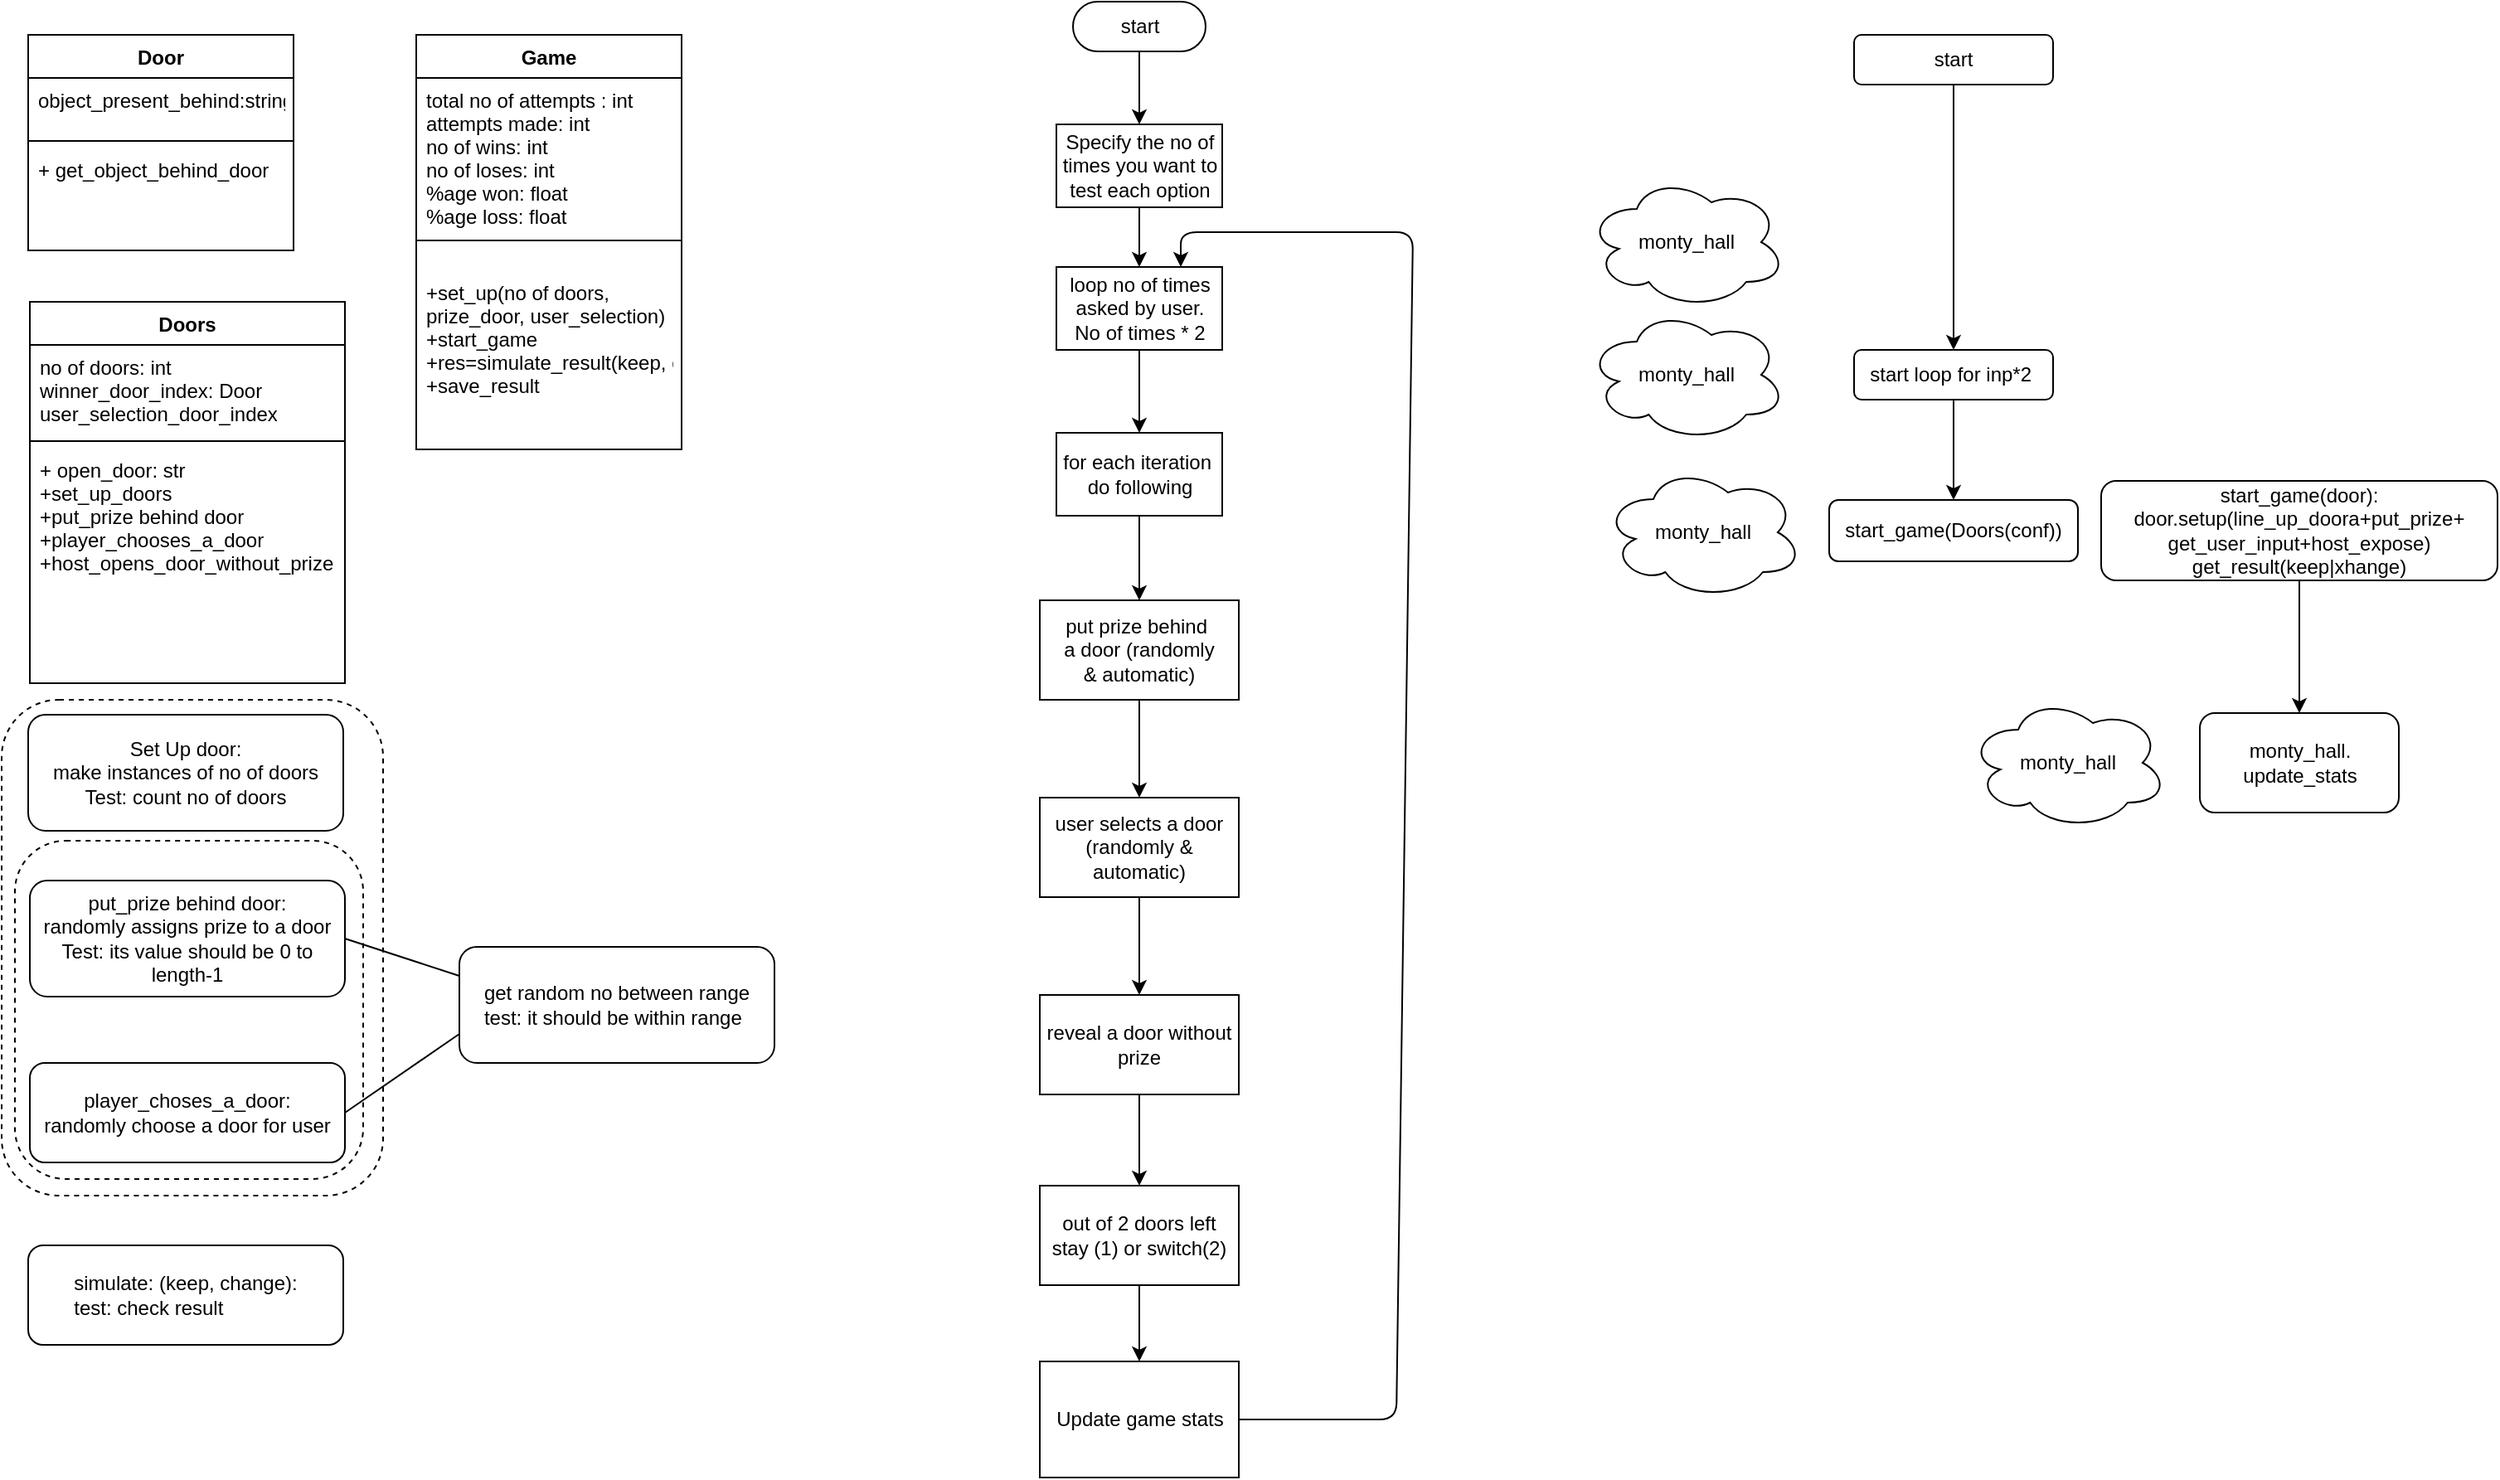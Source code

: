 <mxfile version="13.7.9" type="device"><diagram id="C5RBs43oDa-KdzZeNtuy" name="Page-1"><mxGraphModel dx="1426" dy="799" grid="1" gridSize="10" guides="1" tooltips="1" connect="1" arrows="1" fold="1" page="1" pageScale="1" pageWidth="827" pageHeight="1169" math="0" shadow="0"><root><mxCell id="WIyWlLk6GJQsqaUBKTNV-0"/><mxCell id="WIyWlLk6GJQsqaUBKTNV-1" parent="WIyWlLk6GJQsqaUBKTNV-0"/><mxCell id="O385P6nET6LfoZxsVgUq-25" value="&lt;p&gt;&lt;br&gt;&lt;/p&gt;" style="rounded=1;whiteSpace=wrap;html=1;dashed=1;" parent="WIyWlLk6GJQsqaUBKTNV-1" vertex="1"><mxGeometry x="4" y="431" width="230" height="299" as="geometry"/></mxCell><mxCell id="_3pKI4R7pHjlsrksdB6H-1" value="Door" style="swimlane;fontStyle=1;align=center;verticalAlign=top;childLayout=stackLayout;horizontal=1;startSize=26;horizontalStack=0;resizeParent=1;resizeParentMax=0;resizeLast=0;collapsible=1;marginBottom=0;" parent="WIyWlLk6GJQsqaUBKTNV-1" vertex="1"><mxGeometry x="20" y="30" width="160" height="130" as="geometry"/></mxCell><mxCell id="_3pKI4R7pHjlsrksdB6H-2" value="object_present_behind:string" style="text;strokeColor=none;fillColor=none;align=left;verticalAlign=top;spacingLeft=4;spacingRight=4;overflow=hidden;rotatable=0;points=[[0,0.5],[1,0.5]];portConstraint=eastwest;" parent="_3pKI4R7pHjlsrksdB6H-1" vertex="1"><mxGeometry y="26" width="160" height="34" as="geometry"/></mxCell><mxCell id="_3pKI4R7pHjlsrksdB6H-3" value="" style="line;strokeWidth=1;fillColor=none;align=left;verticalAlign=middle;spacingTop=-1;spacingLeft=3;spacingRight=3;rotatable=0;labelPosition=right;points=[];portConstraint=eastwest;" parent="_3pKI4R7pHjlsrksdB6H-1" vertex="1"><mxGeometry y="60" width="160" height="8" as="geometry"/></mxCell><mxCell id="_3pKI4R7pHjlsrksdB6H-4" value="+ get_object_behind_door" style="text;strokeColor=none;fillColor=none;align=left;verticalAlign=top;spacingLeft=4;spacingRight=4;overflow=hidden;rotatable=0;points=[[0,0.5],[1,0.5]];portConstraint=eastwest;" parent="_3pKI4R7pHjlsrksdB6H-1" vertex="1"><mxGeometry y="68" width="160" height="62" as="geometry"/></mxCell><mxCell id="_3pKI4R7pHjlsrksdB6H-5" value="Game" style="swimlane;fontStyle=1;align=center;verticalAlign=top;childLayout=stackLayout;horizontal=1;startSize=26;horizontalStack=0;resizeParent=1;resizeParentMax=0;resizeLast=0;collapsible=1;marginBottom=0;" parent="WIyWlLk6GJQsqaUBKTNV-1" vertex="1"><mxGeometry x="254" y="30" width="160" height="250" as="geometry"/></mxCell><mxCell id="_3pKI4R7pHjlsrksdB6H-6" value="total no of attempts : int&#10;attempts made: int&#10;no of wins: int&#10;no of loses: int&#10;%age won: float&#10;%age loss: float&#10;&#10;" style="text;strokeColor=none;fillColor=none;align=left;verticalAlign=top;spacingLeft=4;spacingRight=4;overflow=hidden;rotatable=0;points=[[0,0.5],[1,0.5]];portConstraint=eastwest;" parent="_3pKI4R7pHjlsrksdB6H-5" vertex="1"><mxGeometry y="26" width="160" height="94" as="geometry"/></mxCell><mxCell id="_3pKI4R7pHjlsrksdB6H-7" value="" style="line;strokeWidth=1;fillColor=none;align=left;verticalAlign=middle;spacingTop=-1;spacingLeft=3;spacingRight=3;rotatable=0;labelPosition=right;points=[];portConstraint=eastwest;" parent="_3pKI4R7pHjlsrksdB6H-5" vertex="1"><mxGeometry y="120" width="160" height="8" as="geometry"/></mxCell><mxCell id="_3pKI4R7pHjlsrksdB6H-8" value="&#10;+set_up(no of doors, &#10;prize_door, user_selection)&#10;+start_game&#10;+res=simulate_result(keep, change)&#10;+save_result" style="text;strokeColor=none;fillColor=none;align=left;verticalAlign=top;spacingLeft=4;spacingRight=4;overflow=hidden;rotatable=0;points=[[0,0.5],[1,0.5]];portConstraint=eastwest;" parent="_3pKI4R7pHjlsrksdB6H-5" vertex="1"><mxGeometry y="128" width="160" height="122" as="geometry"/></mxCell><mxCell id="_3pKI4R7pHjlsrksdB6H-23" value="Doors&#10;" style="swimlane;fontStyle=1;align=center;verticalAlign=top;childLayout=stackLayout;horizontal=1;startSize=26;horizontalStack=0;resizeParent=1;resizeParentMax=0;resizeLast=0;collapsible=1;marginBottom=0;" parent="WIyWlLk6GJQsqaUBKTNV-1" vertex="1"><mxGeometry x="21" y="191" width="190" height="230" as="geometry"/></mxCell><mxCell id="_3pKI4R7pHjlsrksdB6H-24" value="no of doors: int&#10;winner_door_index: Door&#10;user_selection_door_index" style="text;strokeColor=none;fillColor=none;align=left;verticalAlign=top;spacingLeft=4;spacingRight=4;overflow=hidden;rotatable=0;points=[[0,0.5],[1,0.5]];portConstraint=eastwest;" parent="_3pKI4R7pHjlsrksdB6H-23" vertex="1"><mxGeometry y="26" width="190" height="54" as="geometry"/></mxCell><mxCell id="_3pKI4R7pHjlsrksdB6H-25" value="" style="line;strokeWidth=1;fillColor=none;align=left;verticalAlign=middle;spacingTop=-1;spacingLeft=3;spacingRight=3;rotatable=0;labelPosition=right;points=[];portConstraint=eastwest;" parent="_3pKI4R7pHjlsrksdB6H-23" vertex="1"><mxGeometry y="80" width="190" height="8" as="geometry"/></mxCell><mxCell id="_3pKI4R7pHjlsrksdB6H-26" value="+ open_door: str&#10;+set_up_doors&#10;+put_prize behind door&#10;+player_chooses_a_door&#10;+host_opens_door_without_prize&#10;" style="text;strokeColor=none;fillColor=none;align=left;verticalAlign=top;spacingLeft=4;spacingRight=4;overflow=hidden;rotatable=0;points=[[0,0.5],[1,0.5]];portConstraint=eastwest;" parent="_3pKI4R7pHjlsrksdB6H-23" vertex="1"><mxGeometry y="88" width="190" height="142" as="geometry"/></mxCell><mxCell id="O385P6nET6LfoZxsVgUq-2" value="" style="edgeStyle=orthogonalEdgeStyle;rounded=0;orthogonalLoop=1;jettySize=auto;html=1;" parent="WIyWlLk6GJQsqaUBKTNV-1" source="O385P6nET6LfoZxsVgUq-0" target="O385P6nET6LfoZxsVgUq-1" edge="1"><mxGeometry relative="1" as="geometry"/></mxCell><mxCell id="O385P6nET6LfoZxsVgUq-0" value="start" style="html=1;dashed=0;whitespace=wrap;shape=mxgraph.dfd.start" parent="WIyWlLk6GJQsqaUBKTNV-1" vertex="1"><mxGeometry x="650" y="10" width="80" height="30" as="geometry"/></mxCell><mxCell id="O385P6nET6LfoZxsVgUq-4" value="" style="edgeStyle=orthogonalEdgeStyle;rounded=0;orthogonalLoop=1;jettySize=auto;html=1;" parent="WIyWlLk6GJQsqaUBKTNV-1" source="O385P6nET6LfoZxsVgUq-1" target="O385P6nET6LfoZxsVgUq-3" edge="1"><mxGeometry relative="1" as="geometry"/></mxCell><mxCell id="O385P6nET6LfoZxsVgUq-1" value="Specify the no of &lt;br&gt;times&amp;nbsp;you want&amp;nbsp;to &lt;br&gt;test&amp;nbsp;each option" style="html=1;dashed=0;whitespace=wrap;" parent="WIyWlLk6GJQsqaUBKTNV-1" vertex="1"><mxGeometry x="640" y="84" width="100" height="50" as="geometry"/></mxCell><mxCell id="O385P6nET6LfoZxsVgUq-7" value="" style="edgeStyle=orthogonalEdgeStyle;rounded=0;orthogonalLoop=1;jettySize=auto;html=1;" parent="WIyWlLk6GJQsqaUBKTNV-1" source="O385P6nET6LfoZxsVgUq-3" target="O385P6nET6LfoZxsVgUq-6" edge="1"><mxGeometry relative="1" as="geometry"/></mxCell><mxCell id="O385P6nET6LfoZxsVgUq-3" value="loop no of times&lt;br&gt;asked by user.&lt;br&gt;No of times * 2" style="html=1;dashed=0;whitespace=wrap;" parent="WIyWlLk6GJQsqaUBKTNV-1" vertex="1"><mxGeometry x="640" y="170" width="100" height="50" as="geometry"/></mxCell><mxCell id="O385P6nET6LfoZxsVgUq-9" value="" style="edgeStyle=orthogonalEdgeStyle;rounded=0;orthogonalLoop=1;jettySize=auto;html=1;" parent="WIyWlLk6GJQsqaUBKTNV-1" source="O385P6nET6LfoZxsVgUq-6" target="O385P6nET6LfoZxsVgUq-8" edge="1"><mxGeometry relative="1" as="geometry"/></mxCell><mxCell id="O385P6nET6LfoZxsVgUq-6" value="for each iteration&amp;nbsp;&lt;br&gt;do following" style="html=1;dashed=0;whitespace=wrap;" parent="WIyWlLk6GJQsqaUBKTNV-1" vertex="1"><mxGeometry x="640" y="270" width="100" height="50" as="geometry"/></mxCell><mxCell id="O385P6nET6LfoZxsVgUq-11" value="" style="edgeStyle=orthogonalEdgeStyle;rounded=0;orthogonalLoop=1;jettySize=auto;html=1;" parent="WIyWlLk6GJQsqaUBKTNV-1" source="O385P6nET6LfoZxsVgUq-8" target="O385P6nET6LfoZxsVgUq-10" edge="1"><mxGeometry relative="1" as="geometry"/></mxCell><mxCell id="O385P6nET6LfoZxsVgUq-8" value="put prize behind&amp;nbsp;&lt;br&gt;a door (randomly&lt;br&gt;&amp;amp; automatic)" style="whiteSpace=wrap;html=1;dashed=0;" parent="WIyWlLk6GJQsqaUBKTNV-1" vertex="1"><mxGeometry x="630" y="371" width="120" height="60" as="geometry"/></mxCell><mxCell id="O385P6nET6LfoZxsVgUq-13" value="" style="edgeStyle=orthogonalEdgeStyle;rounded=0;orthogonalLoop=1;jettySize=auto;html=1;" parent="WIyWlLk6GJQsqaUBKTNV-1" source="O385P6nET6LfoZxsVgUq-10" target="O385P6nET6LfoZxsVgUq-12" edge="1"><mxGeometry relative="1" as="geometry"/></mxCell><mxCell id="O385P6nET6LfoZxsVgUq-10" value="user selects a door&lt;br&gt;(randomly &amp;amp; automatic)" style="whiteSpace=wrap;html=1;dashed=0;" parent="WIyWlLk6GJQsqaUBKTNV-1" vertex="1"><mxGeometry x="630" y="490" width="120" height="60" as="geometry"/></mxCell><mxCell id="O385P6nET6LfoZxsVgUq-15" value="" style="edgeStyle=orthogonalEdgeStyle;rounded=0;orthogonalLoop=1;jettySize=auto;html=1;" parent="WIyWlLk6GJQsqaUBKTNV-1" source="O385P6nET6LfoZxsVgUq-12" target="O385P6nET6LfoZxsVgUq-14" edge="1"><mxGeometry relative="1" as="geometry"/></mxCell><mxCell id="O385P6nET6LfoZxsVgUq-12" value="reveal a door without&lt;br&gt;prize" style="whiteSpace=wrap;html=1;dashed=0;" parent="WIyWlLk6GJQsqaUBKTNV-1" vertex="1"><mxGeometry x="630" y="609" width="120" height="60" as="geometry"/></mxCell><mxCell id="O385P6nET6LfoZxsVgUq-17" value="" style="edgeStyle=orthogonalEdgeStyle;rounded=0;orthogonalLoop=1;jettySize=auto;html=1;" parent="WIyWlLk6GJQsqaUBKTNV-1" source="O385P6nET6LfoZxsVgUq-14" target="O385P6nET6LfoZxsVgUq-16" edge="1"><mxGeometry relative="1" as="geometry"/></mxCell><mxCell id="O385P6nET6LfoZxsVgUq-14" value="out of 2 doors left&lt;br&gt;stay (1) or switch(2)" style="whiteSpace=wrap;html=1;dashed=0;" parent="WIyWlLk6GJQsqaUBKTNV-1" vertex="1"><mxGeometry x="630" y="724" width="120" height="60" as="geometry"/></mxCell><mxCell id="O385P6nET6LfoZxsVgUq-16" value="Update game stats" style="html=1;dashed=0;whitespace=wrap;" parent="WIyWlLk6GJQsqaUBKTNV-1" vertex="1"><mxGeometry x="630" y="830" width="120" height="70" as="geometry"/></mxCell><mxCell id="O385P6nET6LfoZxsVgUq-18" value="" style="endArrow=classic;html=1;exitX=1;exitY=0.5;exitDx=0;exitDy=0;entryX=0.75;entryY=0;entryDx=0;entryDy=0;" parent="WIyWlLk6GJQsqaUBKTNV-1" source="O385P6nET6LfoZxsVgUq-16" target="O385P6nET6LfoZxsVgUq-3" edge="1"><mxGeometry width="50" height="50" relative="1" as="geometry"><mxPoint x="755" y="784" as="sourcePoint"/><mxPoint x="730" y="168" as="targetPoint"/><Array as="points"><mxPoint x="845" y="865"/><mxPoint x="855" y="149"/><mxPoint x="715" y="149"/></Array></mxGeometry></mxCell><mxCell id="O385P6nET6LfoZxsVgUq-20" value="Set Up door:&lt;br&gt;make instances of no of doors&lt;br&gt;Test: count no of doors" style="rounded=1;whiteSpace=wrap;html=1;" parent="WIyWlLk6GJQsqaUBKTNV-1" vertex="1"><mxGeometry x="20" y="440" width="190" height="70" as="geometry"/></mxCell><mxCell id="O385P6nET6LfoZxsVgUq-24" value="&lt;div style=&quot;text-align: left&quot;&gt;&lt;span&gt;simulate: (keep, change):&lt;/span&gt;&lt;/div&gt;&lt;div style=&quot;text-align: left&quot;&gt;&lt;span&gt;test: check result&lt;/span&gt;&lt;/div&gt;" style="rounded=1;whiteSpace=wrap;html=1;" parent="WIyWlLk6GJQsqaUBKTNV-1" vertex="1"><mxGeometry x="20" y="760" width="190" height="60" as="geometry"/></mxCell><mxCell id="O385P6nET6LfoZxsVgUq-26" value="&lt;p&gt;&lt;br&gt;&lt;/p&gt;" style="rounded=1;whiteSpace=wrap;html=1;dashed=1;" parent="WIyWlLk6GJQsqaUBKTNV-1" vertex="1"><mxGeometry x="12" y="516" width="210" height="204" as="geometry"/></mxCell><mxCell id="O385P6nET6LfoZxsVgUq-22" value="&lt;span style=&quot;text-align: left&quot;&gt;put_prize behind door&lt;/span&gt;:&lt;br&gt;randomly assigns prize to a door&lt;br&gt;Test: its value should be 0 to length-1" style="rounded=1;whiteSpace=wrap;html=1;" parent="WIyWlLk6GJQsqaUBKTNV-1" vertex="1"><mxGeometry x="21" y="540" width="190" height="70" as="geometry"/></mxCell><mxCell id="O385P6nET6LfoZxsVgUq-23" value="&lt;span style=&quot;text-align: left&quot;&gt;player_choses_a_door&lt;/span&gt;:&lt;br&gt;randomly choose a door for user" style="rounded=1;whiteSpace=wrap;html=1;" parent="WIyWlLk6GJQsqaUBKTNV-1" vertex="1"><mxGeometry x="21" y="650" width="190" height="60" as="geometry"/></mxCell><mxCell id="O385P6nET6LfoZxsVgUq-27" value="&lt;div style=&quot;text-align: left&quot;&gt;&lt;span&gt;get random no between range&lt;/span&gt;&lt;/div&gt;&lt;div style=&quot;text-align: left&quot;&gt;&lt;span&gt;test: it should be within range&lt;/span&gt;&lt;/div&gt;" style="rounded=1;whiteSpace=wrap;html=1;" parent="WIyWlLk6GJQsqaUBKTNV-1" vertex="1"><mxGeometry x="280" y="580" width="190" height="70" as="geometry"/></mxCell><mxCell id="O385P6nET6LfoZxsVgUq-28" value="" style="endArrow=none;html=1;entryX=0;entryY=0.25;entryDx=0;entryDy=0;exitX=1;exitY=0.5;exitDx=0;exitDy=0;" parent="WIyWlLk6GJQsqaUBKTNV-1" source="O385P6nET6LfoZxsVgUq-22" target="O385P6nET6LfoZxsVgUq-27" edge="1"><mxGeometry width="50" height="50" relative="1" as="geometry"><mxPoint x="250" y="550" as="sourcePoint"/><mxPoint x="300" y="500" as="targetPoint"/></mxGeometry></mxCell><mxCell id="O385P6nET6LfoZxsVgUq-29" value="" style="endArrow=none;html=1;entryX=0;entryY=0.75;entryDx=0;entryDy=0;exitX=1;exitY=0.5;exitDx=0;exitDy=0;" parent="WIyWlLk6GJQsqaUBKTNV-1" source="O385P6nET6LfoZxsVgUq-23" target="O385P6nET6LfoZxsVgUq-27" edge="1"><mxGeometry width="50" height="50" relative="1" as="geometry"><mxPoint x="240" y="710" as="sourcePoint"/><mxPoint x="290" y="660" as="targetPoint"/></mxGeometry></mxCell><mxCell id="AtDB5BwSlMyWrQWtFdny-2" value="" style="edgeStyle=orthogonalEdgeStyle;rounded=0;orthogonalLoop=1;jettySize=auto;html=1;entryX=0.5;entryY=0;entryDx=0;entryDy=0;" edge="1" parent="WIyWlLk6GJQsqaUBKTNV-1" source="AtDB5BwSlMyWrQWtFdny-0" target="AtDB5BwSlMyWrQWtFdny-4"><mxGeometry relative="1" as="geometry"><mxPoint x="1181" y="125" as="targetPoint"/></mxGeometry></mxCell><mxCell id="AtDB5BwSlMyWrQWtFdny-0" value="start" style="rounded=1;whiteSpace=wrap;html=1;" vertex="1" parent="WIyWlLk6GJQsqaUBKTNV-1"><mxGeometry x="1121" y="30" width="120" height="30" as="geometry"/></mxCell><mxCell id="AtDB5BwSlMyWrQWtFdny-3" value="monty_hall" style="ellipse;shape=cloud;whiteSpace=wrap;html=1;" vertex="1" parent="WIyWlLk6GJQsqaUBKTNV-1"><mxGeometry x="960" y="115" width="120" height="80" as="geometry"/></mxCell><mxCell id="AtDB5BwSlMyWrQWtFdny-7" value="" style="edgeStyle=orthogonalEdgeStyle;rounded=0;orthogonalLoop=1;jettySize=auto;html=1;entryX=0.5;entryY=0;entryDx=0;entryDy=0;" edge="1" parent="WIyWlLk6GJQsqaUBKTNV-1" source="AtDB5BwSlMyWrQWtFdny-4" target="AtDB5BwSlMyWrQWtFdny-11"><mxGeometry relative="1" as="geometry"><mxPoint x="1181" y="300" as="targetPoint"/></mxGeometry></mxCell><mxCell id="AtDB5BwSlMyWrQWtFdny-4" value="start loop for inp*2&amp;nbsp;" style="rounded=1;whiteSpace=wrap;html=1;" vertex="1" parent="WIyWlLk6GJQsqaUBKTNV-1"><mxGeometry x="1121" y="220" width="120" height="30" as="geometry"/></mxCell><mxCell id="AtDB5BwSlMyWrQWtFdny-8" value="monty_hall" style="ellipse;shape=cloud;whiteSpace=wrap;html=1;" vertex="1" parent="WIyWlLk6GJQsqaUBKTNV-1"><mxGeometry x="960" y="195" width="120" height="80" as="geometry"/></mxCell><mxCell id="AtDB5BwSlMyWrQWtFdny-9" value="monty_hall" style="ellipse;shape=cloud;whiteSpace=wrap;html=1;" vertex="1" parent="WIyWlLk6GJQsqaUBKTNV-1"><mxGeometry x="970" y="290" width="120" height="80" as="geometry"/></mxCell><mxCell id="AtDB5BwSlMyWrQWtFdny-11" value="start_game(Doors(conf))" style="rounded=1;whiteSpace=wrap;html=1;" vertex="1" parent="WIyWlLk6GJQsqaUBKTNV-1"><mxGeometry x="1106" y="310.5" width="150" height="37" as="geometry"/></mxCell><mxCell id="AtDB5BwSlMyWrQWtFdny-15" value="" style="edgeStyle=orthogonalEdgeStyle;rounded=0;orthogonalLoop=1;jettySize=auto;html=1;" edge="1" parent="WIyWlLk6GJQsqaUBKTNV-1" source="AtDB5BwSlMyWrQWtFdny-13" target="AtDB5BwSlMyWrQWtFdny-14"><mxGeometry relative="1" as="geometry"/></mxCell><mxCell id="AtDB5BwSlMyWrQWtFdny-13" value="start_game(door):&lt;br&gt;door.setup(line_up_doora+put_prize+&lt;br&gt;get_user_input+host_expose)&lt;br&gt;get_result(keep|xhange)" style="rounded=1;whiteSpace=wrap;html=1;" vertex="1" parent="WIyWlLk6GJQsqaUBKTNV-1"><mxGeometry x="1270" y="299" width="239" height="60" as="geometry"/></mxCell><mxCell id="AtDB5BwSlMyWrQWtFdny-14" value="monty_hall.&lt;br&gt;update_stats" style="whiteSpace=wrap;html=1;rounded=1;" vertex="1" parent="WIyWlLk6GJQsqaUBKTNV-1"><mxGeometry x="1329.5" y="439" width="120" height="60" as="geometry"/></mxCell><mxCell id="AtDB5BwSlMyWrQWtFdny-16" value="monty_hall" style="ellipse;shape=cloud;whiteSpace=wrap;html=1;" vertex="1" parent="WIyWlLk6GJQsqaUBKTNV-1"><mxGeometry x="1190" y="429" width="120" height="80" as="geometry"/></mxCell></root></mxGraphModel></diagram></mxfile>